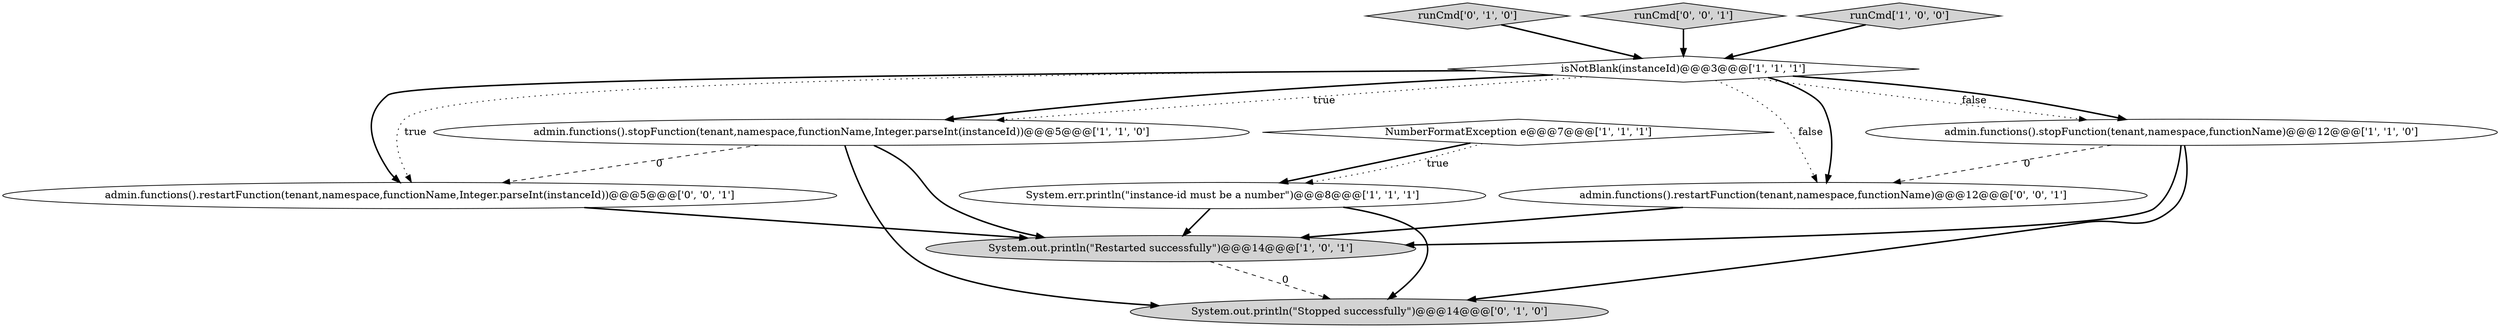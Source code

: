 digraph {
8 [style = filled, label = "runCmd['0', '1', '0']", fillcolor = lightgray, shape = diamond image = "AAA0AAABBB2BBB"];
9 [style = filled, label = "runCmd['0', '0', '1']", fillcolor = lightgray, shape = diamond image = "AAA0AAABBB3BBB"];
0 [style = filled, label = "admin.functions().stopFunction(tenant,namespace,functionName,Integer.parseInt(instanceId))@@@5@@@['1', '1', '0']", fillcolor = white, shape = ellipse image = "AAA0AAABBB1BBB"];
3 [style = filled, label = "NumberFormatException e@@@7@@@['1', '1', '1']", fillcolor = white, shape = diamond image = "AAA0AAABBB1BBB"];
1 [style = filled, label = "admin.functions().stopFunction(tenant,namespace,functionName)@@@12@@@['1', '1', '0']", fillcolor = white, shape = ellipse image = "AAA0AAABBB1BBB"];
11 [style = filled, label = "admin.functions().restartFunction(tenant,namespace,functionName)@@@12@@@['0', '0', '1']", fillcolor = white, shape = ellipse image = "AAA0AAABBB3BBB"];
7 [style = filled, label = "System.out.println(\"Stopped successfully\")@@@14@@@['0', '1', '0']", fillcolor = lightgray, shape = ellipse image = "AAA1AAABBB2BBB"];
4 [style = filled, label = "System.out.println(\"Restarted successfully\")@@@14@@@['1', '0', '1']", fillcolor = lightgray, shape = ellipse image = "AAA0AAABBB1BBB"];
10 [style = filled, label = "admin.functions().restartFunction(tenant,namespace,functionName,Integer.parseInt(instanceId))@@@5@@@['0', '0', '1']", fillcolor = white, shape = ellipse image = "AAA0AAABBB3BBB"];
2 [style = filled, label = "isNotBlank(instanceId)@@@3@@@['1', '1', '1']", fillcolor = white, shape = diamond image = "AAA0AAABBB1BBB"];
6 [style = filled, label = "System.err.println(\"instance-id must be a number\")@@@8@@@['1', '1', '1']", fillcolor = white, shape = ellipse image = "AAA0AAABBB1BBB"];
5 [style = filled, label = "runCmd['1', '0', '0']", fillcolor = lightgray, shape = diamond image = "AAA0AAABBB1BBB"];
5->2 [style = bold, label=""];
2->1 [style = dotted, label="false"];
11->4 [style = bold, label=""];
0->4 [style = bold, label=""];
4->7 [style = dashed, label="0"];
1->11 [style = dashed, label="0"];
6->4 [style = bold, label=""];
2->11 [style = bold, label=""];
0->7 [style = bold, label=""];
9->2 [style = bold, label=""];
0->10 [style = dashed, label="0"];
2->10 [style = bold, label=""];
2->10 [style = dotted, label="true"];
3->6 [style = bold, label=""];
8->2 [style = bold, label=""];
10->4 [style = bold, label=""];
2->1 [style = bold, label=""];
3->6 [style = dotted, label="true"];
1->4 [style = bold, label=""];
2->0 [style = bold, label=""];
2->0 [style = dotted, label="true"];
2->11 [style = dotted, label="false"];
6->7 [style = bold, label=""];
1->7 [style = bold, label=""];
}
